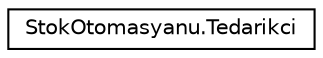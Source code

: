 digraph "Graphical Class Hierarchy"
{
  edge [fontname="Helvetica",fontsize="10",labelfontname="Helvetica",labelfontsize="10"];
  node [fontname="Helvetica",fontsize="10",shape=record];
  rankdir="LR";
  Node0 [label="StokOtomasyanu.Tedarikci",height=0.2,width=0.4,color="black", fillcolor="white", style="filled",URL="$class_stok_otomasyanu_1_1_tedarikci.html"];
}
